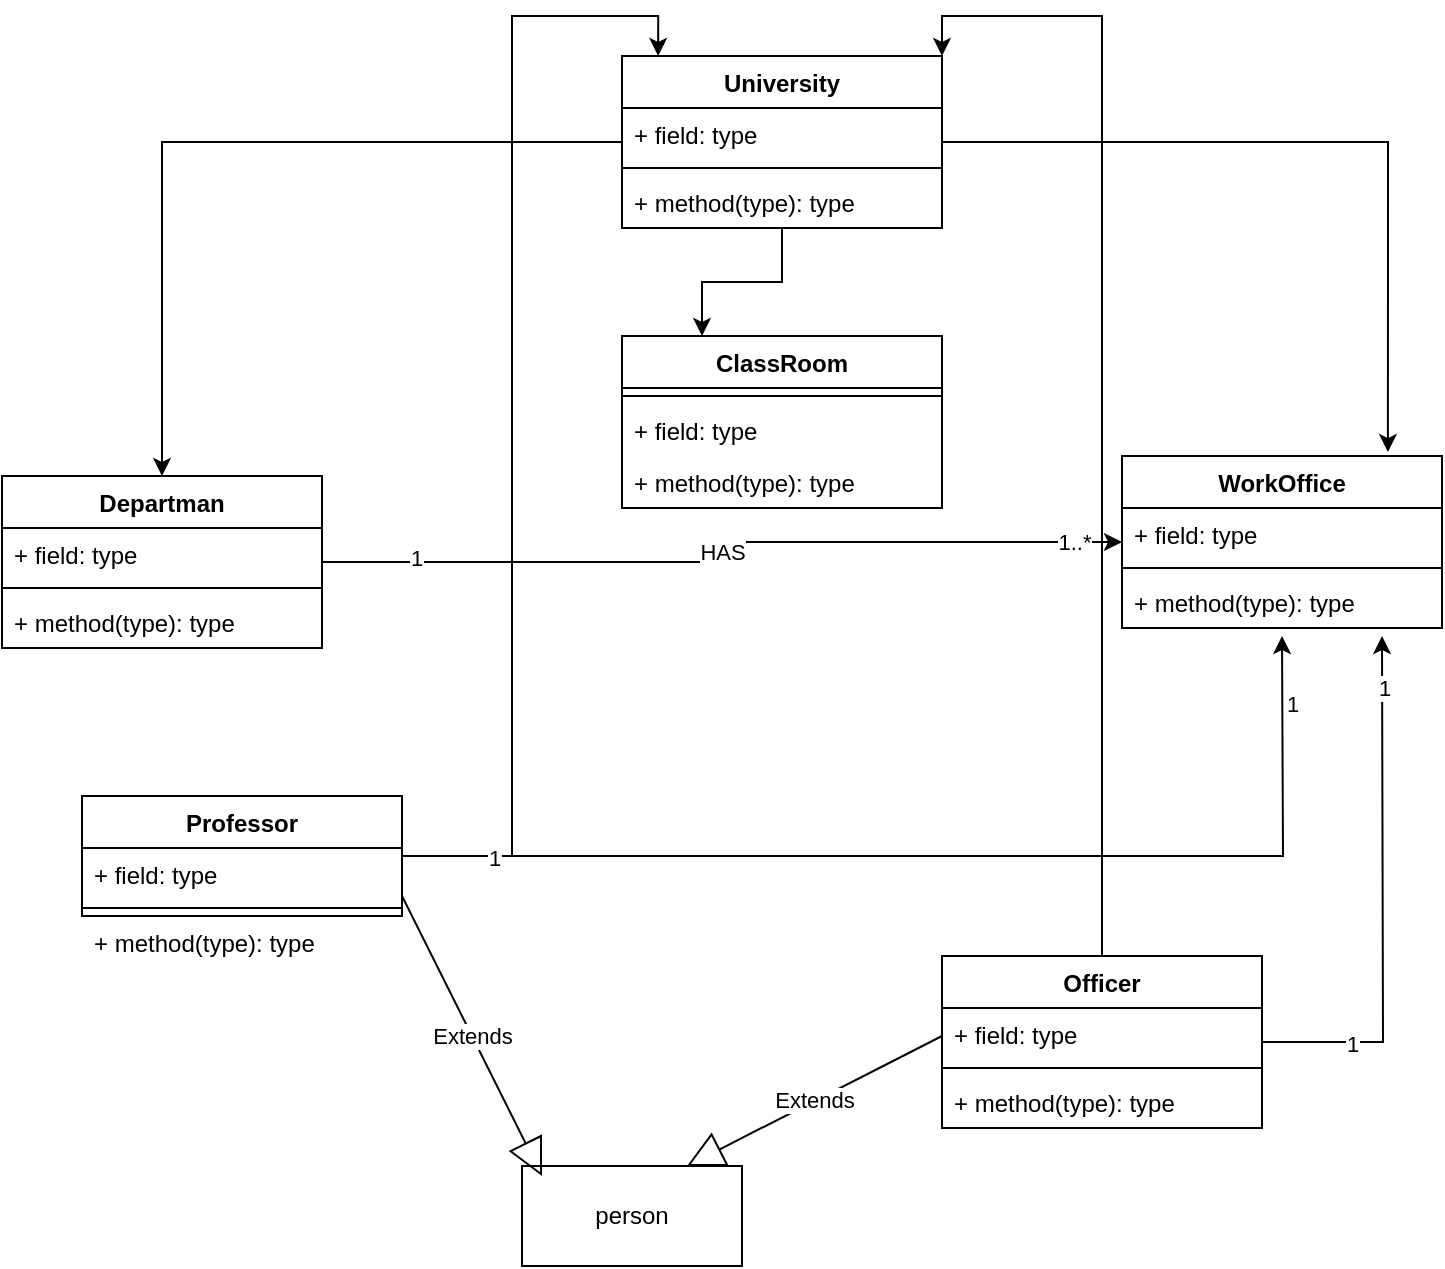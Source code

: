 <mxfile version="21.2.7" type="github">
  <diagram id="C5RBs43oDa-KdzZeNtuy" name="Page-1">
    <mxGraphModel dx="1028" dy="835" grid="1" gridSize="10" guides="1" tooltips="1" connect="1" arrows="1" fold="1" page="1" pageScale="1" pageWidth="827" pageHeight="1169" math="0" shadow="0">
      <root>
        <mxCell id="WIyWlLk6GJQsqaUBKTNV-0" />
        <mxCell id="WIyWlLk6GJQsqaUBKTNV-1" parent="WIyWlLk6GJQsqaUBKTNV-0" />
        <mxCell id="IrRREmThLZciHrnuCbsw-33" style="edgeStyle=orthogonalEdgeStyle;rounded=0;orthogonalLoop=1;jettySize=auto;html=1;" edge="1" parent="WIyWlLk6GJQsqaUBKTNV-1" source="IrRREmThLZciHrnuCbsw-0" target="IrRREmThLZciHrnuCbsw-4">
          <mxGeometry relative="1" as="geometry" />
        </mxCell>
        <mxCell id="IrRREmThLZciHrnuCbsw-34" style="edgeStyle=orthogonalEdgeStyle;rounded=0;orthogonalLoop=1;jettySize=auto;html=1;entryX=0.25;entryY=0;entryDx=0;entryDy=0;" edge="1" parent="WIyWlLk6GJQsqaUBKTNV-1" source="IrRREmThLZciHrnuCbsw-0" target="IrRREmThLZciHrnuCbsw-8">
          <mxGeometry relative="1" as="geometry" />
        </mxCell>
        <mxCell id="IrRREmThLZciHrnuCbsw-36" style="edgeStyle=orthogonalEdgeStyle;rounded=0;orthogonalLoop=1;jettySize=auto;html=1;entryX=0.831;entryY=-0.023;entryDx=0;entryDy=0;entryPerimeter=0;" edge="1" parent="WIyWlLk6GJQsqaUBKTNV-1" source="IrRREmThLZciHrnuCbsw-0" target="IrRREmThLZciHrnuCbsw-12">
          <mxGeometry relative="1" as="geometry" />
        </mxCell>
        <mxCell id="IrRREmThLZciHrnuCbsw-0" value="University" style="swimlane;fontStyle=1;align=center;verticalAlign=top;childLayout=stackLayout;horizontal=1;startSize=26;horizontalStack=0;resizeParent=1;resizeParentMax=0;resizeLast=0;collapsible=1;marginBottom=0;whiteSpace=wrap;html=1;" vertex="1" parent="WIyWlLk6GJQsqaUBKTNV-1">
          <mxGeometry x="330" y="30" width="160" height="86" as="geometry" />
        </mxCell>
        <mxCell id="IrRREmThLZciHrnuCbsw-1" value="+ field: type" style="text;strokeColor=none;fillColor=none;align=left;verticalAlign=top;spacingLeft=4;spacingRight=4;overflow=hidden;rotatable=0;points=[[0,0.5],[1,0.5]];portConstraint=eastwest;whiteSpace=wrap;html=1;" vertex="1" parent="IrRREmThLZciHrnuCbsw-0">
          <mxGeometry y="26" width="160" height="26" as="geometry" />
        </mxCell>
        <mxCell id="IrRREmThLZciHrnuCbsw-2" value="" style="line;strokeWidth=1;fillColor=none;align=left;verticalAlign=middle;spacingTop=-1;spacingLeft=3;spacingRight=3;rotatable=0;labelPosition=right;points=[];portConstraint=eastwest;strokeColor=inherit;" vertex="1" parent="IrRREmThLZciHrnuCbsw-0">
          <mxGeometry y="52" width="160" height="8" as="geometry" />
        </mxCell>
        <mxCell id="IrRREmThLZciHrnuCbsw-3" value="+ method(type): type" style="text;strokeColor=none;fillColor=none;align=left;verticalAlign=top;spacingLeft=4;spacingRight=4;overflow=hidden;rotatable=0;points=[[0,0.5],[1,0.5]];portConstraint=eastwest;whiteSpace=wrap;html=1;" vertex="1" parent="IrRREmThLZciHrnuCbsw-0">
          <mxGeometry y="60" width="160" height="26" as="geometry" />
        </mxCell>
        <mxCell id="IrRREmThLZciHrnuCbsw-40" value="HAS" style="edgeStyle=orthogonalEdgeStyle;rounded=0;orthogonalLoop=1;jettySize=auto;html=1;" edge="1" parent="WIyWlLk6GJQsqaUBKTNV-1" source="IrRREmThLZciHrnuCbsw-4" target="IrRREmThLZciHrnuCbsw-12">
          <mxGeometry relative="1" as="geometry" />
        </mxCell>
        <mxCell id="IrRREmThLZciHrnuCbsw-44" value="1" style="edgeLabel;html=1;align=center;verticalAlign=middle;resizable=0;points=[];" vertex="1" connectable="0" parent="IrRREmThLZciHrnuCbsw-40">
          <mxGeometry x="-0.771" y="2" relative="1" as="geometry">
            <mxPoint as="offset" />
          </mxGeometry>
        </mxCell>
        <mxCell id="IrRREmThLZciHrnuCbsw-45" value="1..*&lt;br&gt;" style="edgeLabel;html=1;align=center;verticalAlign=middle;resizable=0;points=[];" vertex="1" connectable="0" parent="IrRREmThLZciHrnuCbsw-40">
          <mxGeometry x="0.883" relative="1" as="geometry">
            <mxPoint as="offset" />
          </mxGeometry>
        </mxCell>
        <mxCell id="IrRREmThLZciHrnuCbsw-4" value="Departman&lt;br&gt;" style="swimlane;fontStyle=1;align=center;verticalAlign=top;childLayout=stackLayout;horizontal=1;startSize=26;horizontalStack=0;resizeParent=1;resizeParentMax=0;resizeLast=0;collapsible=1;marginBottom=0;whiteSpace=wrap;html=1;" vertex="1" parent="WIyWlLk6GJQsqaUBKTNV-1">
          <mxGeometry x="20" y="240" width="160" height="86" as="geometry" />
        </mxCell>
        <mxCell id="IrRREmThLZciHrnuCbsw-5" value="+ field: type" style="text;strokeColor=none;fillColor=none;align=left;verticalAlign=top;spacingLeft=4;spacingRight=4;overflow=hidden;rotatable=0;points=[[0,0.5],[1,0.5]];portConstraint=eastwest;whiteSpace=wrap;html=1;" vertex="1" parent="IrRREmThLZciHrnuCbsw-4">
          <mxGeometry y="26" width="160" height="26" as="geometry" />
        </mxCell>
        <mxCell id="IrRREmThLZciHrnuCbsw-6" value="" style="line;strokeWidth=1;fillColor=none;align=left;verticalAlign=middle;spacingTop=-1;spacingLeft=3;spacingRight=3;rotatable=0;labelPosition=right;points=[];portConstraint=eastwest;strokeColor=inherit;" vertex="1" parent="IrRREmThLZciHrnuCbsw-4">
          <mxGeometry y="52" width="160" height="8" as="geometry" />
        </mxCell>
        <mxCell id="IrRREmThLZciHrnuCbsw-7" value="+ method(type): type" style="text;strokeColor=none;fillColor=none;align=left;verticalAlign=top;spacingLeft=4;spacingRight=4;overflow=hidden;rotatable=0;points=[[0,0.5],[1,0.5]];portConstraint=eastwest;whiteSpace=wrap;html=1;" vertex="1" parent="IrRREmThLZciHrnuCbsw-4">
          <mxGeometry y="60" width="160" height="26" as="geometry" />
        </mxCell>
        <mxCell id="IrRREmThLZciHrnuCbsw-8" value="ClassRoom&lt;br&gt;" style="swimlane;fontStyle=1;align=center;verticalAlign=top;childLayout=stackLayout;horizontal=1;startSize=26;horizontalStack=0;resizeParent=1;resizeParentMax=0;resizeLast=0;collapsible=1;marginBottom=0;whiteSpace=wrap;html=1;" vertex="1" parent="WIyWlLk6GJQsqaUBKTNV-1">
          <mxGeometry x="330" y="170" width="160" height="86" as="geometry" />
        </mxCell>
        <mxCell id="IrRREmThLZciHrnuCbsw-10" value="" style="line;strokeWidth=1;fillColor=none;align=left;verticalAlign=middle;spacingTop=-1;spacingLeft=3;spacingRight=3;rotatable=0;labelPosition=right;points=[];portConstraint=eastwest;strokeColor=inherit;" vertex="1" parent="IrRREmThLZciHrnuCbsw-8">
          <mxGeometry y="26" width="160" height="8" as="geometry" />
        </mxCell>
        <mxCell id="IrRREmThLZciHrnuCbsw-9" value="+ field: type" style="text;strokeColor=none;fillColor=none;align=left;verticalAlign=top;spacingLeft=4;spacingRight=4;overflow=hidden;rotatable=0;points=[[0,0.5],[1,0.5]];portConstraint=eastwest;whiteSpace=wrap;html=1;" vertex="1" parent="IrRREmThLZciHrnuCbsw-8">
          <mxGeometry y="34" width="160" height="26" as="geometry" />
        </mxCell>
        <mxCell id="IrRREmThLZciHrnuCbsw-11" value="+ method(type): type" style="text;strokeColor=none;fillColor=none;align=left;verticalAlign=top;spacingLeft=4;spacingRight=4;overflow=hidden;rotatable=0;points=[[0,0.5],[1,0.5]];portConstraint=eastwest;whiteSpace=wrap;html=1;" vertex="1" parent="IrRREmThLZciHrnuCbsw-8">
          <mxGeometry y="60" width="160" height="26" as="geometry" />
        </mxCell>
        <mxCell id="IrRREmThLZciHrnuCbsw-12" value="WorkOffice" style="swimlane;fontStyle=1;align=center;verticalAlign=top;childLayout=stackLayout;horizontal=1;startSize=26;horizontalStack=0;resizeParent=1;resizeParentMax=0;resizeLast=0;collapsible=1;marginBottom=0;whiteSpace=wrap;html=1;" vertex="1" parent="WIyWlLk6GJQsqaUBKTNV-1">
          <mxGeometry x="580" y="230" width="160" height="86" as="geometry" />
        </mxCell>
        <mxCell id="IrRREmThLZciHrnuCbsw-13" value="+ field: type" style="text;strokeColor=none;fillColor=none;align=left;verticalAlign=top;spacingLeft=4;spacingRight=4;overflow=hidden;rotatable=0;points=[[0,0.5],[1,0.5]];portConstraint=eastwest;whiteSpace=wrap;html=1;" vertex="1" parent="IrRREmThLZciHrnuCbsw-12">
          <mxGeometry y="26" width="160" height="26" as="geometry" />
        </mxCell>
        <mxCell id="IrRREmThLZciHrnuCbsw-14" value="" style="line;strokeWidth=1;fillColor=none;align=left;verticalAlign=middle;spacingTop=-1;spacingLeft=3;spacingRight=3;rotatable=0;labelPosition=right;points=[];portConstraint=eastwest;strokeColor=inherit;" vertex="1" parent="IrRREmThLZciHrnuCbsw-12">
          <mxGeometry y="52" width="160" height="8" as="geometry" />
        </mxCell>
        <mxCell id="IrRREmThLZciHrnuCbsw-15" value="+ method(type): type" style="text;strokeColor=none;fillColor=none;align=left;verticalAlign=top;spacingLeft=4;spacingRight=4;overflow=hidden;rotatable=0;points=[[0,0.5],[1,0.5]];portConstraint=eastwest;whiteSpace=wrap;html=1;" vertex="1" parent="IrRREmThLZciHrnuCbsw-12">
          <mxGeometry y="60" width="160" height="26" as="geometry" />
        </mxCell>
        <mxCell id="IrRREmThLZciHrnuCbsw-22" value="person" style="html=1;whiteSpace=wrap;" vertex="1" parent="WIyWlLk6GJQsqaUBKTNV-1">
          <mxGeometry x="280" y="585" width="110" height="50" as="geometry" />
        </mxCell>
        <mxCell id="IrRREmThLZciHrnuCbsw-41" style="edgeStyle=orthogonalEdgeStyle;rounded=0;orthogonalLoop=1;jettySize=auto;html=1;entryX=0.113;entryY=0;entryDx=0;entryDy=0;entryPerimeter=0;" edge="1" parent="WIyWlLk6GJQsqaUBKTNV-1" source="IrRREmThLZciHrnuCbsw-23" target="IrRREmThLZciHrnuCbsw-0">
          <mxGeometry relative="1" as="geometry" />
        </mxCell>
        <mxCell id="IrRREmThLZciHrnuCbsw-47" style="edgeStyle=orthogonalEdgeStyle;rounded=0;orthogonalLoop=1;jettySize=auto;html=1;" edge="1" parent="WIyWlLk6GJQsqaUBKTNV-1" source="IrRREmThLZciHrnuCbsw-23">
          <mxGeometry relative="1" as="geometry">
            <mxPoint x="660" y="320" as="targetPoint" />
          </mxGeometry>
        </mxCell>
        <mxCell id="IrRREmThLZciHrnuCbsw-48" value="1" style="edgeLabel;html=1;align=center;verticalAlign=middle;resizable=0;points=[];" vertex="1" connectable="0" parent="IrRREmThLZciHrnuCbsw-47">
          <mxGeometry x="-0.835" y="-1" relative="1" as="geometry">
            <mxPoint as="offset" />
          </mxGeometry>
        </mxCell>
        <mxCell id="IrRREmThLZciHrnuCbsw-49" value="1" style="edgeLabel;html=1;align=center;verticalAlign=middle;resizable=0;points=[];" vertex="1" connectable="0" parent="IrRREmThLZciHrnuCbsw-47">
          <mxGeometry x="0.878" y="-5" relative="1" as="geometry">
            <mxPoint as="offset" />
          </mxGeometry>
        </mxCell>
        <mxCell id="IrRREmThLZciHrnuCbsw-23" value="Professor&lt;br&gt;" style="swimlane;fontStyle=1;align=center;verticalAlign=top;childLayout=stackLayout;horizontal=1;startSize=26;horizontalStack=0;resizeParent=1;resizeParentMax=0;resizeLast=0;collapsible=1;marginBottom=0;whiteSpace=wrap;html=1;" vertex="1" parent="WIyWlLk6GJQsqaUBKTNV-1">
          <mxGeometry x="60" y="400" width="160" height="60" as="geometry" />
        </mxCell>
        <mxCell id="IrRREmThLZciHrnuCbsw-24" value="+ field: type" style="text;strokeColor=none;fillColor=none;align=left;verticalAlign=top;spacingLeft=4;spacingRight=4;overflow=hidden;rotatable=0;points=[[0,0.5],[1,0.5]];portConstraint=eastwest;whiteSpace=wrap;html=1;" vertex="1" parent="IrRREmThLZciHrnuCbsw-23">
          <mxGeometry y="26" width="160" height="26" as="geometry" />
        </mxCell>
        <mxCell id="IrRREmThLZciHrnuCbsw-25" value="" style="line;strokeWidth=1;fillColor=none;align=left;verticalAlign=middle;spacingTop=-1;spacingLeft=3;spacingRight=3;rotatable=0;labelPosition=right;points=[];portConstraint=eastwest;strokeColor=inherit;" vertex="1" parent="IrRREmThLZciHrnuCbsw-23">
          <mxGeometry y="52" width="160" height="8" as="geometry" />
        </mxCell>
        <mxCell id="IrRREmThLZciHrnuCbsw-42" style="edgeStyle=orthogonalEdgeStyle;rounded=0;orthogonalLoop=1;jettySize=auto;html=1;entryX=1;entryY=0;entryDx=0;entryDy=0;" edge="1" parent="WIyWlLk6GJQsqaUBKTNV-1" source="IrRREmThLZciHrnuCbsw-27" target="IrRREmThLZciHrnuCbsw-0">
          <mxGeometry relative="1" as="geometry" />
        </mxCell>
        <mxCell id="IrRREmThLZciHrnuCbsw-51" style="edgeStyle=orthogonalEdgeStyle;rounded=0;orthogonalLoop=1;jettySize=auto;html=1;" edge="1" parent="WIyWlLk6GJQsqaUBKTNV-1" source="IrRREmThLZciHrnuCbsw-27">
          <mxGeometry relative="1" as="geometry">
            <mxPoint x="710" y="320" as="targetPoint" />
          </mxGeometry>
        </mxCell>
        <mxCell id="IrRREmThLZciHrnuCbsw-52" value="1" style="edgeLabel;html=1;align=center;verticalAlign=middle;resizable=0;points=[];" vertex="1" connectable="0" parent="IrRREmThLZciHrnuCbsw-51">
          <mxGeometry x="-0.657" y="-1" relative="1" as="geometry">
            <mxPoint as="offset" />
          </mxGeometry>
        </mxCell>
        <mxCell id="IrRREmThLZciHrnuCbsw-53" value="1" style="edgeLabel;html=1;align=center;verticalAlign=middle;resizable=0;points=[];" vertex="1" connectable="0" parent="IrRREmThLZciHrnuCbsw-51">
          <mxGeometry x="0.802" y="-1" relative="1" as="geometry">
            <mxPoint as="offset" />
          </mxGeometry>
        </mxCell>
        <mxCell id="IrRREmThLZciHrnuCbsw-27" value="Officer&lt;br&gt;" style="swimlane;fontStyle=1;align=center;verticalAlign=top;childLayout=stackLayout;horizontal=1;startSize=26;horizontalStack=0;resizeParent=1;resizeParentMax=0;resizeLast=0;collapsible=1;marginBottom=0;whiteSpace=wrap;html=1;" vertex="1" parent="WIyWlLk6GJQsqaUBKTNV-1">
          <mxGeometry x="490" y="480" width="160" height="86" as="geometry" />
        </mxCell>
        <mxCell id="IrRREmThLZciHrnuCbsw-28" value="+ field: type" style="text;strokeColor=none;fillColor=none;align=left;verticalAlign=top;spacingLeft=4;spacingRight=4;overflow=hidden;rotatable=0;points=[[0,0.5],[1,0.5]];portConstraint=eastwest;whiteSpace=wrap;html=1;" vertex="1" parent="IrRREmThLZciHrnuCbsw-27">
          <mxGeometry y="26" width="160" height="26" as="geometry" />
        </mxCell>
        <mxCell id="IrRREmThLZciHrnuCbsw-57" value="Extends" style="endArrow=block;endSize=16;endFill=0;html=1;rounded=0;entryX=0.75;entryY=0;entryDx=0;entryDy=0;" edge="1" parent="IrRREmThLZciHrnuCbsw-27" target="IrRREmThLZciHrnuCbsw-22">
          <mxGeometry width="160" relative="1" as="geometry">
            <mxPoint y="40" as="sourcePoint" />
            <mxPoint x="160" y="40" as="targetPoint" />
          </mxGeometry>
        </mxCell>
        <mxCell id="IrRREmThLZciHrnuCbsw-29" value="" style="line;strokeWidth=1;fillColor=none;align=left;verticalAlign=middle;spacingTop=-1;spacingLeft=3;spacingRight=3;rotatable=0;labelPosition=right;points=[];portConstraint=eastwest;strokeColor=inherit;" vertex="1" parent="IrRREmThLZciHrnuCbsw-27">
          <mxGeometry y="52" width="160" height="8" as="geometry" />
        </mxCell>
        <mxCell id="IrRREmThLZciHrnuCbsw-30" value="+ method(type): type" style="text;strokeColor=none;fillColor=none;align=left;verticalAlign=top;spacingLeft=4;spacingRight=4;overflow=hidden;rotatable=0;points=[[0,0.5],[1,0.5]];portConstraint=eastwest;whiteSpace=wrap;html=1;" vertex="1" parent="IrRREmThLZciHrnuCbsw-27">
          <mxGeometry y="60" width="160" height="26" as="geometry" />
        </mxCell>
        <mxCell id="IrRREmThLZciHrnuCbsw-26" value="+ method(type): type" style="text;strokeColor=none;fillColor=none;align=left;verticalAlign=top;spacingLeft=4;spacingRight=4;overflow=hidden;rotatable=0;points=[[0,0.5],[1,0.5]];portConstraint=eastwest;whiteSpace=wrap;html=1;" vertex="1" parent="WIyWlLk6GJQsqaUBKTNV-1">
          <mxGeometry x="60" y="460" width="160" height="26" as="geometry" />
        </mxCell>
        <mxCell id="IrRREmThLZciHrnuCbsw-56" value="Extends" style="endArrow=block;endSize=16;endFill=0;html=1;rounded=0;entryX=0.091;entryY=0.1;entryDx=0;entryDy=0;entryPerimeter=0;" edge="1" parent="WIyWlLk6GJQsqaUBKTNV-1" target="IrRREmThLZciHrnuCbsw-22">
          <mxGeometry width="160" relative="1" as="geometry">
            <mxPoint x="220" y="450" as="sourcePoint" />
            <mxPoint x="380" y="450" as="targetPoint" />
          </mxGeometry>
        </mxCell>
      </root>
    </mxGraphModel>
  </diagram>
</mxfile>
